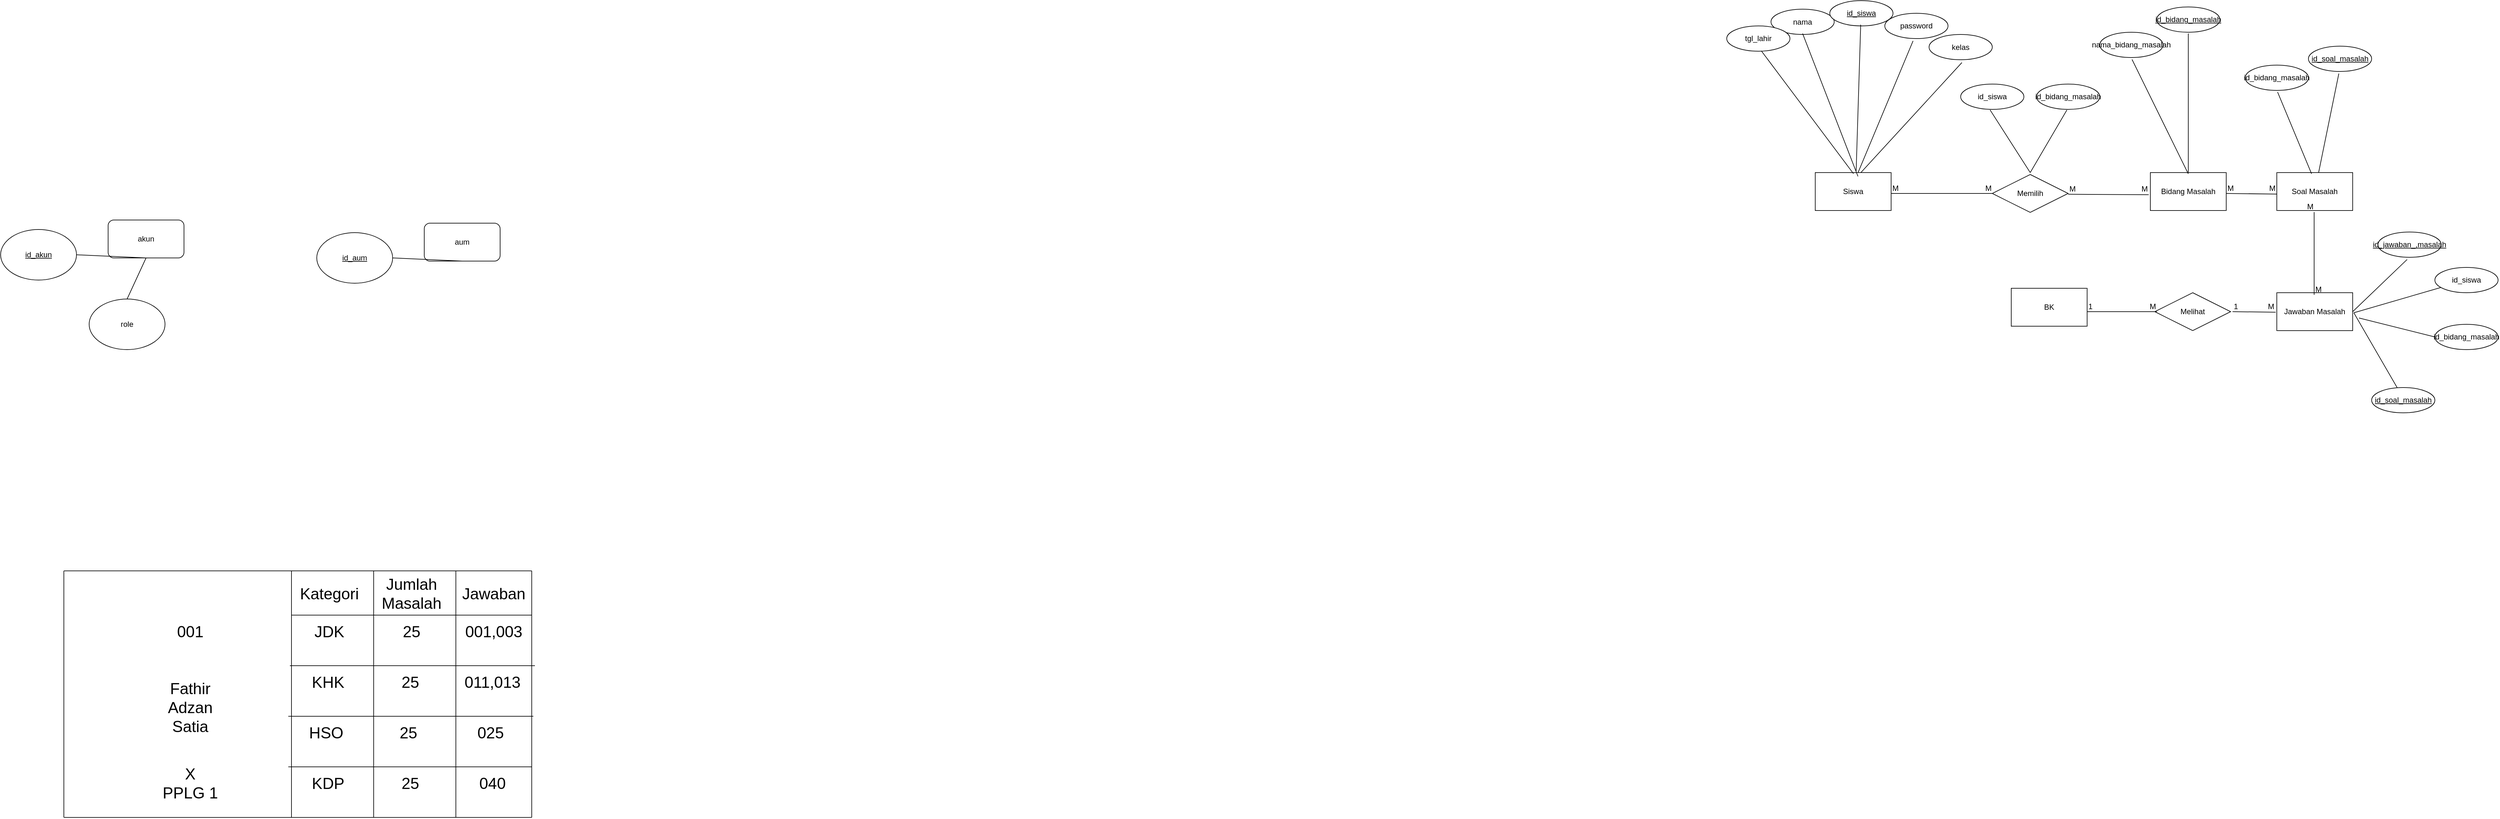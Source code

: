 <mxfile>
    <diagram id="CnBQvaOkB8mmis-8r3fq" name="Page-1">
        <mxGraphModel dx="1576" dy="487" grid="1" gridSize="10" guides="1" tooltips="1" connect="1" arrows="1" fold="1" page="1" pageScale="1" pageWidth="1100" pageHeight="850" math="0" shadow="0">
            <root>
                <mxCell id="0"/>
                <mxCell id="1" parent="0"/>
                <mxCell id="2" value="akun" style="rounded=1;whiteSpace=wrap;html=1;" parent="1" vertex="1">
                    <mxGeometry x="150" y="395" width="120" height="60" as="geometry"/>
                </mxCell>
                <mxCell id="4" value="role" style="ellipse;whiteSpace=wrap;html=1;" parent="1" vertex="1">
                    <mxGeometry x="120" y="520" width="120" height="80" as="geometry"/>
                </mxCell>
                <mxCell id="5" value="" style="endArrow=none;html=1;entryX=0.5;entryY=1;entryDx=0;entryDy=0;exitX=0.5;exitY=0;exitDx=0;exitDy=0;" parent="1" source="4" target="2" edge="1">
                    <mxGeometry width="50" height="50" relative="1" as="geometry">
                        <mxPoint x="190" y="530" as="sourcePoint"/>
                        <mxPoint x="240" y="480" as="targetPoint"/>
                    </mxGeometry>
                </mxCell>
                <mxCell id="6" value="&lt;u&gt;id_akun&lt;/u&gt;" style="ellipse;whiteSpace=wrap;html=1;" parent="1" vertex="1">
                    <mxGeometry x="-20" y="410" width="120" height="80" as="geometry"/>
                </mxCell>
                <mxCell id="7" value="" style="endArrow=none;html=1;exitX=1;exitY=0.5;exitDx=0;exitDy=0;entryX=0.5;entryY=1;entryDx=0;entryDy=0;" parent="1" source="6" target="2" edge="1">
                    <mxGeometry width="50" height="50" relative="1" as="geometry">
                        <mxPoint x="190" y="530" as="sourcePoint"/>
                        <mxPoint x="210" y="460" as="targetPoint"/>
                    </mxGeometry>
                </mxCell>
                <mxCell id="10" value="aum" style="rounded=1;whiteSpace=wrap;html=1;" parent="1" vertex="1">
                    <mxGeometry x="650" y="400" width="120" height="60" as="geometry"/>
                </mxCell>
                <mxCell id="13" value="&lt;u&gt;id_aum&lt;/u&gt;" style="ellipse;whiteSpace=wrap;html=1;" parent="1" vertex="1">
                    <mxGeometry x="480" y="415" width="120" height="80" as="geometry"/>
                </mxCell>
                <mxCell id="14" value="" style="endArrow=none;html=1;exitX=1;exitY=0.5;exitDx=0;exitDy=0;entryX=0.5;entryY=1;entryDx=0;entryDy=0;" parent="1" source="13" target="10" edge="1">
                    <mxGeometry width="50" height="50" relative="1" as="geometry">
                        <mxPoint x="690" y="535" as="sourcePoint"/>
                        <mxPoint x="710" y="465" as="targetPoint"/>
                    </mxGeometry>
                </mxCell>
                <mxCell id="16" value="Fathir Adzan Satia" style="text;html=1;align=center;verticalAlign=middle;whiteSpace=wrap;rounded=0;fontSize=25;" parent="1" vertex="1">
                    <mxGeometry x="250" y="1150" width="60" height="30" as="geometry"/>
                </mxCell>
                <mxCell id="17" value="Kategori" style="text;html=1;align=center;verticalAlign=middle;whiteSpace=wrap;rounded=0;fontSize=25;" parent="1" vertex="1">
                    <mxGeometry x="470" y="970" width="60" height="30" as="geometry"/>
                </mxCell>
                <mxCell id="19" value="Jumlah Masalah" style="text;html=1;align=center;verticalAlign=middle;whiteSpace=wrap;rounded=0;fontSize=25;" parent="1" vertex="1">
                    <mxGeometry x="600" y="970" width="60" height="30" as="geometry"/>
                </mxCell>
                <mxCell id="20" value="001" style="text;html=1;align=center;verticalAlign=middle;whiteSpace=wrap;rounded=0;fontSize=25;" parent="1" vertex="1">
                    <mxGeometry x="250" y="1030" width="60" height="30" as="geometry"/>
                </mxCell>
                <mxCell id="22" value="X PPLG 1" style="text;html=1;align=center;verticalAlign=middle;whiteSpace=wrap;rounded=0;fontSize=25;" parent="1" vertex="1">
                    <mxGeometry x="235" y="1270" width="90" height="30" as="geometry"/>
                </mxCell>
                <mxCell id="23" value="JDK" style="text;html=1;align=center;verticalAlign=middle;whiteSpace=wrap;rounded=0;fontSize=25;" parent="1" vertex="1">
                    <mxGeometry x="455" y="1030" width="90" height="30" as="geometry"/>
                </mxCell>
                <mxCell id="24" value="001,003" style="text;html=1;align=center;verticalAlign=middle;whiteSpace=wrap;rounded=0;fontSize=25;" parent="1" vertex="1">
                    <mxGeometry x="715" y="1030" width="90" height="30" as="geometry"/>
                </mxCell>
                <mxCell id="26" value="Jawaban" style="text;html=1;align=center;verticalAlign=middle;whiteSpace=wrap;rounded=0;fontSize=25;" parent="1" vertex="1">
                    <mxGeometry x="730" y="970" width="60" height="30" as="geometry"/>
                </mxCell>
                <mxCell id="27" value="25" style="text;html=1;align=center;verticalAlign=middle;whiteSpace=wrap;rounded=0;fontSize=25;" parent="1" vertex="1">
                    <mxGeometry x="585" y="1030" width="90" height="30" as="geometry"/>
                </mxCell>
                <mxCell id="28" value="" style="endArrow=none;html=1;" parent="1" edge="1">
                    <mxGeometry width="50" height="50" relative="1" as="geometry">
                        <mxPoint x="440" y="1340" as="sourcePoint"/>
                        <mxPoint x="440" y="950" as="targetPoint"/>
                    </mxGeometry>
                </mxCell>
                <mxCell id="30" value="" style="endArrow=none;html=1;" parent="1" edge="1">
                    <mxGeometry width="50" height="50" relative="1" as="geometry">
                        <mxPoint x="570" y="1340" as="sourcePoint"/>
                        <mxPoint x="570" y="950" as="targetPoint"/>
                    </mxGeometry>
                </mxCell>
                <mxCell id="31" value="" style="endArrow=none;html=1;" parent="1" edge="1">
                    <mxGeometry width="50" height="50" relative="1" as="geometry">
                        <mxPoint x="700" y="1340" as="sourcePoint"/>
                        <mxPoint x="700" y="950" as="targetPoint"/>
                    </mxGeometry>
                </mxCell>
                <mxCell id="32" value="" style="endArrow=none;html=1;" parent="1" edge="1">
                    <mxGeometry width="50" height="50" relative="1" as="geometry">
                        <mxPoint x="820" y="1340" as="sourcePoint"/>
                        <mxPoint x="820" y="950" as="targetPoint"/>
                    </mxGeometry>
                </mxCell>
                <mxCell id="36" value="" style="endArrow=none;html=1;" parent="1" edge="1">
                    <mxGeometry width="50" height="50" relative="1" as="geometry">
                        <mxPoint x="440" y="1020" as="sourcePoint"/>
                        <mxPoint x="820" y="1020" as="targetPoint"/>
                    </mxGeometry>
                </mxCell>
                <mxCell id="39" value="" style="endArrow=none;html=1;" parent="1" edge="1">
                    <mxGeometry width="50" height="50" relative="1" as="geometry">
                        <mxPoint x="440" y="950" as="sourcePoint"/>
                        <mxPoint x="820" y="950" as="targetPoint"/>
                    </mxGeometry>
                </mxCell>
                <mxCell id="64" value="" style="endArrow=none;html=1;" parent="1" edge="1">
                    <mxGeometry width="50" height="50" relative="1" as="geometry">
                        <mxPoint x="440" y="1100" as="sourcePoint"/>
                        <mxPoint x="570" y="1100" as="targetPoint"/>
                    </mxGeometry>
                </mxCell>
                <mxCell id="65" value="" style="endArrow=none;html=1;" parent="1" edge="1">
                    <mxGeometry width="50" height="50" relative="1" as="geometry">
                        <mxPoint x="570" y="1100" as="sourcePoint"/>
                        <mxPoint x="700" y="1100" as="targetPoint"/>
                    </mxGeometry>
                </mxCell>
                <mxCell id="66" value="" style="endArrow=none;html=1;" parent="1" edge="1">
                    <mxGeometry width="50" height="50" relative="1" as="geometry">
                        <mxPoint x="695" y="1100" as="sourcePoint"/>
                        <mxPoint x="825" y="1100" as="targetPoint"/>
                    </mxGeometry>
                </mxCell>
                <mxCell id="67" value="KHK" style="text;html=1;align=center;verticalAlign=middle;whiteSpace=wrap;rounded=0;fontSize=25;" parent="1" vertex="1">
                    <mxGeometry x="452.5" y="1110" width="90" height="30" as="geometry"/>
                </mxCell>
                <mxCell id="68" value="011,013" style="text;html=1;align=center;verticalAlign=middle;whiteSpace=wrap;rounded=0;fontSize=25;" parent="1" vertex="1">
                    <mxGeometry x="712.5" y="1110" width="90" height="30" as="geometry"/>
                </mxCell>
                <mxCell id="69" value="25" style="text;html=1;align=center;verticalAlign=middle;whiteSpace=wrap;rounded=0;fontSize=25;" parent="1" vertex="1">
                    <mxGeometry x="582.5" y="1110" width="90" height="30" as="geometry"/>
                </mxCell>
                <mxCell id="70" value="" style="endArrow=none;html=1;" parent="1" edge="1">
                    <mxGeometry width="50" height="50" relative="1" as="geometry">
                        <mxPoint x="437.5" y="1100" as="sourcePoint"/>
                        <mxPoint x="817.5" y="1100" as="targetPoint"/>
                    </mxGeometry>
                </mxCell>
                <mxCell id="71" value="" style="endArrow=none;html=1;" parent="1" edge="1">
                    <mxGeometry width="50" height="50" relative="1" as="geometry">
                        <mxPoint x="437.5" y="1180" as="sourcePoint"/>
                        <mxPoint x="567.5" y="1180" as="targetPoint"/>
                    </mxGeometry>
                </mxCell>
                <mxCell id="72" value="" style="endArrow=none;html=1;" parent="1" edge="1">
                    <mxGeometry width="50" height="50" relative="1" as="geometry">
                        <mxPoint x="567.5" y="1180" as="sourcePoint"/>
                        <mxPoint x="697.5" y="1180" as="targetPoint"/>
                    </mxGeometry>
                </mxCell>
                <mxCell id="73" value="" style="endArrow=none;html=1;" parent="1" edge="1">
                    <mxGeometry width="50" height="50" relative="1" as="geometry">
                        <mxPoint x="692.5" y="1180" as="sourcePoint"/>
                        <mxPoint x="822.5" y="1180" as="targetPoint"/>
                    </mxGeometry>
                </mxCell>
                <mxCell id="74" value="HSO" style="text;html=1;align=center;verticalAlign=middle;whiteSpace=wrap;rounded=0;fontSize=25;" parent="1" vertex="1">
                    <mxGeometry x="450" y="1190" width="90" height="30" as="geometry"/>
                </mxCell>
                <mxCell id="75" value="025" style="text;html=1;align=center;verticalAlign=middle;whiteSpace=wrap;rounded=0;fontSize=25;" parent="1" vertex="1">
                    <mxGeometry x="710" y="1190" width="90" height="30" as="geometry"/>
                </mxCell>
                <mxCell id="76" value="25" style="text;html=1;align=center;verticalAlign=middle;whiteSpace=wrap;rounded=0;fontSize=25;" parent="1" vertex="1">
                    <mxGeometry x="580" y="1190" width="90" height="30" as="geometry"/>
                </mxCell>
                <mxCell id="77" value="" style="endArrow=none;html=1;" parent="1" edge="1">
                    <mxGeometry width="50" height="50" relative="1" as="geometry">
                        <mxPoint x="435" y="1180" as="sourcePoint"/>
                        <mxPoint x="815" y="1180" as="targetPoint"/>
                    </mxGeometry>
                </mxCell>
                <mxCell id="78" value="" style="endArrow=none;html=1;" parent="1" edge="1">
                    <mxGeometry width="50" height="50" relative="1" as="geometry">
                        <mxPoint x="435" y="1260" as="sourcePoint"/>
                        <mxPoint x="565" y="1260" as="targetPoint"/>
                    </mxGeometry>
                </mxCell>
                <mxCell id="79" value="" style="endArrow=none;html=1;" parent="1" edge="1">
                    <mxGeometry width="50" height="50" relative="1" as="geometry">
                        <mxPoint x="565" y="1260" as="sourcePoint"/>
                        <mxPoint x="695" y="1260" as="targetPoint"/>
                    </mxGeometry>
                </mxCell>
                <mxCell id="80" value="" style="endArrow=none;html=1;" parent="1" edge="1">
                    <mxGeometry width="50" height="50" relative="1" as="geometry">
                        <mxPoint x="690" y="1260" as="sourcePoint"/>
                        <mxPoint x="820" y="1260" as="targetPoint"/>
                    </mxGeometry>
                </mxCell>
                <mxCell id="81" value="KDP" style="text;html=1;align=center;verticalAlign=middle;whiteSpace=wrap;rounded=0;fontSize=25;" parent="1" vertex="1">
                    <mxGeometry x="452.5" y="1270" width="90" height="30" as="geometry"/>
                </mxCell>
                <mxCell id="82" value="040" style="text;html=1;align=center;verticalAlign=middle;whiteSpace=wrap;rounded=0;fontSize=25;" parent="1" vertex="1">
                    <mxGeometry x="712.5" y="1270" width="90" height="30" as="geometry"/>
                </mxCell>
                <mxCell id="83" value="25" style="text;html=1;align=center;verticalAlign=middle;whiteSpace=wrap;rounded=0;fontSize=25;" parent="1" vertex="1">
                    <mxGeometry x="582.5" y="1270" width="90" height="30" as="geometry"/>
                </mxCell>
                <mxCell id="84" value="" style="endArrow=none;html=1;" parent="1" edge="1">
                    <mxGeometry width="50" height="50" relative="1" as="geometry">
                        <mxPoint x="437.5" y="1260" as="sourcePoint"/>
                        <mxPoint x="817.5" y="1260" as="targetPoint"/>
                    </mxGeometry>
                </mxCell>
                <mxCell id="85" value="" style="endArrow=none;html=1;" parent="1" edge="1">
                    <mxGeometry width="50" height="50" relative="1" as="geometry">
                        <mxPoint x="437.5" y="1340" as="sourcePoint"/>
                        <mxPoint x="820" y="1340" as="targetPoint"/>
                    </mxGeometry>
                </mxCell>
                <mxCell id="100" value="" style="endArrow=none;html=1;" parent="1" edge="1">
                    <mxGeometry width="50" height="50" relative="1" as="geometry">
                        <mxPoint x="80" y="1340" as="sourcePoint"/>
                        <mxPoint x="462.5" y="1340" as="targetPoint"/>
                    </mxGeometry>
                </mxCell>
                <mxCell id="101" value="" style="endArrow=none;html=1;" parent="1" edge="1">
                    <mxGeometry width="50" height="50" relative="1" as="geometry">
                        <mxPoint x="80" y="950" as="sourcePoint"/>
                        <mxPoint x="80" y="1340" as="targetPoint"/>
                    </mxGeometry>
                </mxCell>
                <mxCell id="102" value="" style="endArrow=none;html=1;" parent="1" edge="1">
                    <mxGeometry width="50" height="50" relative="1" as="geometry">
                        <mxPoint x="80" y="950" as="sourcePoint"/>
                        <mxPoint x="442.5" y="950" as="targetPoint"/>
                    </mxGeometry>
                </mxCell>
                <mxCell id="103" value="Siswa" style="rounded=0;whiteSpace=wrap;html=1;" vertex="1" parent="1">
                    <mxGeometry x="2850" y="320" width="120" height="60" as="geometry"/>
                </mxCell>
                <mxCell id="104" value="" style="ellipse;whiteSpace=wrap;html=1;align=center;aspect=fixed;fillColor=none;strokeColor=none;resizable=0;perimeter=centerPerimeter;rotatable=0;allowArrows=0;points=[];outlineConnect=1;" vertex="1" parent="1">
                    <mxGeometry x="3040" y="400" width="10" height="10" as="geometry"/>
                </mxCell>
                <mxCell id="105" value="nama" style="ellipse;whiteSpace=wrap;html=1;align=center;" vertex="1" parent="1">
                    <mxGeometry x="2780" y="61.5" width="100" height="40" as="geometry"/>
                </mxCell>
                <mxCell id="106" value="&lt;u&gt;id_siswa&lt;/u&gt;" style="ellipse;whiteSpace=wrap;html=1;align=center;" vertex="1" parent="1">
                    <mxGeometry x="2873" y="48" width="100" height="40" as="geometry"/>
                </mxCell>
                <mxCell id="107" value="password" style="ellipse;whiteSpace=wrap;html=1;align=center;" vertex="1" parent="1">
                    <mxGeometry x="2960" y="68" width="100" height="40" as="geometry"/>
                </mxCell>
                <mxCell id="108" value="tgl_lahir" style="ellipse;whiteSpace=wrap;html=1;align=center;" vertex="1" parent="1">
                    <mxGeometry x="2710" y="88" width="100" height="40" as="geometry"/>
                </mxCell>
                <mxCell id="109" value="kelas" style="ellipse;whiteSpace=wrap;html=1;align=center;" vertex="1" parent="1">
                    <mxGeometry x="3030" y="101.5" width="100" height="40" as="geometry"/>
                </mxCell>
                <mxCell id="110" value="" style="endArrow=none;html=1;rounded=0;entryX=0.489;entryY=0.95;entryDx=0;entryDy=0;entryPerimeter=0;exitX=0.539;exitY=-0.043;exitDx=0;exitDy=0;exitPerimeter=0;" edge="1" parent="1" source="103" target="106">
                    <mxGeometry width="50" height="50" relative="1" as="geometry">
                        <mxPoint x="2810" y="150" as="sourcePoint"/>
                        <mxPoint x="2860" y="100" as="targetPoint"/>
                    </mxGeometry>
                </mxCell>
                <mxCell id="111" value="" style="endArrow=none;html=1;rounded=0;entryX=0.447;entryY=1.093;entryDx=0;entryDy=0;entryPerimeter=0;exitX=0.563;exitY=0.005;exitDx=0;exitDy=0;exitPerimeter=0;" edge="1" parent="1" source="103" target="107">
                    <mxGeometry width="50" height="50" relative="1" as="geometry">
                        <mxPoint x="2925" y="327" as="sourcePoint"/>
                        <mxPoint x="2932" y="96" as="targetPoint"/>
                    </mxGeometry>
                </mxCell>
                <mxCell id="112" value="" style="endArrow=none;html=1;rounded=0;entryX=0.519;entryY=1.113;entryDx=0;entryDy=0;entryPerimeter=0;exitX=0.599;exitY=0.005;exitDx=0;exitDy=0;exitPerimeter=0;" edge="1" parent="1" source="103" target="109">
                    <mxGeometry width="50" height="50" relative="1" as="geometry">
                        <mxPoint x="2928" y="330" as="sourcePoint"/>
                        <mxPoint x="3015" y="122" as="targetPoint"/>
                    </mxGeometry>
                </mxCell>
                <mxCell id="113" value="" style="endArrow=none;html=1;rounded=0;entryX=0.5;entryY=0.963;entryDx=0;entryDy=0;entryPerimeter=0;exitX=0.563;exitY=0.1;exitDx=0;exitDy=0;exitPerimeter=0;" edge="1" parent="1" source="103" target="105">
                    <mxGeometry width="50" height="50" relative="1" as="geometry">
                        <mxPoint x="2910" y="310" as="sourcePoint"/>
                        <mxPoint x="3092" y="156" as="targetPoint"/>
                    </mxGeometry>
                </mxCell>
                <mxCell id="114" value="" style="endArrow=none;html=1;rounded=0;entryX=0.547;entryY=0.986;entryDx=0;entryDy=0;entryPerimeter=0;exitX=0.504;exitY=0.029;exitDx=0;exitDy=0;exitPerimeter=0;" edge="1" parent="1" source="103" target="108">
                    <mxGeometry width="50" height="50" relative="1" as="geometry">
                        <mxPoint x="2928" y="336" as="sourcePoint"/>
                        <mxPoint x="2840" y="110" as="targetPoint"/>
                    </mxGeometry>
                </mxCell>
                <mxCell id="115" value="Memilih" style="shape=rhombus;perimeter=rhombusPerimeter;whiteSpace=wrap;html=1;align=center;" vertex="1" parent="1">
                    <mxGeometry x="3130" y="323" width="120" height="60" as="geometry"/>
                </mxCell>
                <mxCell id="116" value="" style="endArrow=none;html=1;rounded=0;" edge="1" parent="1">
                    <mxGeometry relative="1" as="geometry">
                        <mxPoint x="2970" y="353" as="sourcePoint"/>
                        <mxPoint x="3130" y="353" as="targetPoint"/>
                    </mxGeometry>
                </mxCell>
                <mxCell id="117" value="M" style="resizable=0;html=1;whiteSpace=wrap;align=left;verticalAlign=bottom;" connectable="0" vertex="1" parent="116">
                    <mxGeometry x="-1" relative="1" as="geometry"/>
                </mxCell>
                <mxCell id="118" value="M" style="resizable=0;html=1;whiteSpace=wrap;align=right;verticalAlign=bottom;" connectable="0" vertex="1" parent="116">
                    <mxGeometry x="1" relative="1" as="geometry"/>
                </mxCell>
                <mxCell id="119" value="id_siswa" style="ellipse;whiteSpace=wrap;html=1;align=center;" vertex="1" parent="1">
                    <mxGeometry x="3080" y="180" width="100" height="40" as="geometry"/>
                </mxCell>
                <mxCell id="120" value="" style="endArrow=none;html=1;rounded=0;entryX=0.465;entryY=1.021;entryDx=0;entryDy=0;entryPerimeter=0;" edge="1" parent="1" target="119">
                    <mxGeometry width="50" height="50" relative="1" as="geometry">
                        <mxPoint x="3190" y="320" as="sourcePoint"/>
                        <mxPoint x="2932" y="96" as="targetPoint"/>
                    </mxGeometry>
                </mxCell>
                <mxCell id="121" value="Bidang Masalah" style="rounded=0;whiteSpace=wrap;html=1;" vertex="1" parent="1">
                    <mxGeometry x="3380" y="320" width="120" height="60" as="geometry"/>
                </mxCell>
                <mxCell id="122" value="" style="endArrow=none;html=1;rounded=0;entryX=-0.022;entryY=0.583;entryDx=0;entryDy=0;entryPerimeter=0;" edge="1" parent="1" target="121">
                    <mxGeometry relative="1" as="geometry">
                        <mxPoint x="3250" y="354.29" as="sourcePoint"/>
                        <mxPoint x="3390" y="351.71" as="targetPoint"/>
                    </mxGeometry>
                </mxCell>
                <mxCell id="123" value="M" style="resizable=0;html=1;whiteSpace=wrap;align=left;verticalAlign=bottom;" connectable="0" vertex="1" parent="122">
                    <mxGeometry x="-1" relative="1" as="geometry"/>
                </mxCell>
                <mxCell id="124" value="M" style="resizable=0;html=1;whiteSpace=wrap;align=right;verticalAlign=bottom;" connectable="0" vertex="1" parent="122">
                    <mxGeometry x="1" relative="1" as="geometry"/>
                </mxCell>
                <mxCell id="125" value="&lt;u&gt;id_bidang_masalah&lt;/u&gt;" style="ellipse;whiteSpace=wrap;html=1;align=center;" vertex="1" parent="1">
                    <mxGeometry x="3390" y="58" width="100" height="40" as="geometry"/>
                </mxCell>
                <mxCell id="126" value="nama_bidang_masalah" style="ellipse;whiteSpace=wrap;html=1;align=center;" vertex="1" parent="1">
                    <mxGeometry x="3300" y="98" width="100" height="40" as="geometry"/>
                </mxCell>
                <mxCell id="127" value="" style="endArrow=none;html=1;rounded=0;" edge="1" parent="1" source="121">
                    <mxGeometry width="50" height="50" relative="1" as="geometry">
                        <mxPoint x="2932" y="330" as="sourcePoint"/>
                        <mxPoint x="3440" y="100" as="targetPoint"/>
                    </mxGeometry>
                </mxCell>
                <mxCell id="128" value="" style="endArrow=none;html=1;rounded=0;entryX=0.51;entryY=1.075;entryDx=0;entryDy=0;entryPerimeter=0;exitX=0.5;exitY=0.033;exitDx=0;exitDy=0;exitPerimeter=0;" edge="1" parent="1" source="121" target="126">
                    <mxGeometry width="50" height="50" relative="1" as="geometry">
                        <mxPoint x="3450" y="330" as="sourcePoint"/>
                        <mxPoint x="3450" y="110" as="targetPoint"/>
                    </mxGeometry>
                </mxCell>
                <mxCell id="129" value="id_bidang_masalah" style="ellipse;whiteSpace=wrap;html=1;align=center;" vertex="1" parent="1">
                    <mxGeometry x="3200" y="180" width="100" height="40" as="geometry"/>
                </mxCell>
                <mxCell id="130" value="" style="endArrow=none;html=1;rounded=0;entryX=0.48;entryY=1.025;entryDx=0;entryDy=0;entryPerimeter=0;" edge="1" parent="1" target="129">
                    <mxGeometry width="50" height="50" relative="1" as="geometry">
                        <mxPoint x="3190" y="320" as="sourcePoint"/>
                        <mxPoint x="3137" y="231" as="targetPoint"/>
                    </mxGeometry>
                </mxCell>
                <mxCell id="131" value="Soal Masalah" style="rounded=0;whiteSpace=wrap;html=1;" vertex="1" parent="1">
                    <mxGeometry x="3580" y="320" width="120" height="60" as="geometry"/>
                </mxCell>
                <mxCell id="132" value="id_bidang_masalah" style="ellipse;whiteSpace=wrap;html=1;align=center;" vertex="1" parent="1">
                    <mxGeometry x="3530" y="150" width="100" height="40" as="geometry"/>
                </mxCell>
                <mxCell id="133" value="&lt;u&gt;id_soal_masalah&lt;/u&gt;" style="ellipse;whiteSpace=wrap;html=1;align=center;" vertex="1" parent="1">
                    <mxGeometry x="3630" y="120" width="100" height="40" as="geometry"/>
                </mxCell>
                <mxCell id="134" value="" style="endArrow=none;html=1;rounded=0;entryX=0.481;entryY=1.085;entryDx=0;entryDy=0;entryPerimeter=0;" edge="1" parent="1" source="131" target="133">
                    <mxGeometry width="50" height="50" relative="1" as="geometry">
                        <mxPoint x="3450" y="330" as="sourcePoint"/>
                        <mxPoint x="3450" y="110" as="targetPoint"/>
                    </mxGeometry>
                </mxCell>
                <mxCell id="135" value="" style="endArrow=none;html=1;rounded=0;entryX=0.512;entryY=1.065;entryDx=0;entryDy=0;entryPerimeter=0;exitX=0.458;exitY=0.031;exitDx=0;exitDy=0;exitPerimeter=0;" edge="1" parent="1" source="131" target="132">
                    <mxGeometry width="50" height="50" relative="1" as="geometry">
                        <mxPoint x="3656" y="330" as="sourcePoint"/>
                        <mxPoint x="3688" y="173" as="targetPoint"/>
                    </mxGeometry>
                </mxCell>
                <mxCell id="136" value="Jawaban Masalah" style="rounded=0;whiteSpace=wrap;html=1;" vertex="1" parent="1">
                    <mxGeometry x="3580" y="510" width="120" height="60" as="geometry"/>
                </mxCell>
                <mxCell id="137" value="&lt;u&gt;id_jawaban_,masalah&lt;/u&gt;" style="ellipse;whiteSpace=wrap;html=1;align=center;" vertex="1" parent="1">
                    <mxGeometry x="3740" y="414" width="100" height="40" as="geometry"/>
                </mxCell>
                <mxCell id="138" value="id_siswa" style="ellipse;whiteSpace=wrap;html=1;align=center;" vertex="1" parent="1">
                    <mxGeometry x="3830" y="470" width="100" height="40" as="geometry"/>
                </mxCell>
                <mxCell id="139" value="id_bidang_masalah" style="ellipse;whiteSpace=wrap;html=1;align=center;" vertex="1" parent="1">
                    <mxGeometry x="3830" y="560" width="100" height="40" as="geometry"/>
                </mxCell>
                <mxCell id="140" value="&lt;u&gt;id_soal_masalah&lt;/u&gt;" style="ellipse;whiteSpace=wrap;html=1;align=center;" vertex="1" parent="1">
                    <mxGeometry x="3730" y="660" width="100" height="40" as="geometry"/>
                </mxCell>
                <mxCell id="141" value="" style="endArrow=none;html=1;rounded=0;exitX=1.015;exitY=0.529;exitDx=0;exitDy=0;exitPerimeter=0;" edge="1" parent="1" source="136" target="138">
                    <mxGeometry width="50" height="50" relative="1" as="geometry">
                        <mxPoint x="3650" y="520" as="sourcePoint"/>
                        <mxPoint x="3650" y="390" as="targetPoint"/>
                    </mxGeometry>
                </mxCell>
                <mxCell id="142" value="" style="endArrow=none;html=1;rounded=0;entryX=0.461;entryY=1.086;entryDx=0;entryDy=0;entryPerimeter=0;" edge="1" parent="1" target="137">
                    <mxGeometry width="50" height="50" relative="1" as="geometry">
                        <mxPoint x="3700" y="540" as="sourcePoint"/>
                        <mxPoint x="3850" y="512" as="targetPoint"/>
                    </mxGeometry>
                </mxCell>
                <mxCell id="143" value="" style="endArrow=none;html=1;rounded=0;entryX=0;entryY=0.5;entryDx=0;entryDy=0;entryPerimeter=0;" edge="1" parent="1" target="139">
                    <mxGeometry width="50" height="50" relative="1" as="geometry">
                        <mxPoint x="3710" y="550" as="sourcePoint"/>
                        <mxPoint x="3796" y="467" as="targetPoint"/>
                    </mxGeometry>
                </mxCell>
                <mxCell id="144" value="" style="endArrow=none;html=1;rounded=0;entryX=0.404;entryY=0.007;entryDx=0;entryDy=0;entryPerimeter=0;exitX=1.015;exitY=0.529;exitDx=0;exitDy=0;exitPerimeter=0;" edge="1" parent="1" source="136" target="140">
                    <mxGeometry width="50" height="50" relative="1" as="geometry">
                        <mxPoint x="3720" y="560" as="sourcePoint"/>
                        <mxPoint x="3840" y="590" as="targetPoint"/>
                    </mxGeometry>
                </mxCell>
                <mxCell id="145" value="BK" style="rounded=0;whiteSpace=wrap;html=1;" vertex="1" parent="1">
                    <mxGeometry x="3160" y="503" width="120" height="60" as="geometry"/>
                </mxCell>
                <mxCell id="146" value="Melihat" style="shape=rhombus;perimeter=rhombusPerimeter;whiteSpace=wrap;html=1;align=center;" vertex="1" parent="1">
                    <mxGeometry x="3387" y="510" width="120" height="60" as="geometry"/>
                </mxCell>
                <mxCell id="147" value="" style="endArrow=none;html=1;rounded=0;entryX=0.025;entryY=0.5;entryDx=0;entryDy=0;entryPerimeter=0;" edge="1" parent="1" target="146">
                    <mxGeometry relative="1" as="geometry">
                        <mxPoint x="3280" y="540" as="sourcePoint"/>
                        <mxPoint x="3380" y="540" as="targetPoint"/>
                    </mxGeometry>
                </mxCell>
                <mxCell id="148" value="1" style="resizable=0;html=1;whiteSpace=wrap;align=left;verticalAlign=bottom;" connectable="0" vertex="1" parent="147">
                    <mxGeometry x="-1" relative="1" as="geometry"/>
                </mxCell>
                <mxCell id="149" value="M" style="resizable=0;html=1;whiteSpace=wrap;align=right;verticalAlign=bottom;" connectable="0" vertex="1" parent="147">
                    <mxGeometry x="1" relative="1" as="geometry"/>
                </mxCell>
                <mxCell id="150" value="" style="endArrow=none;html=1;rounded=0;" edge="1" parent="1">
                    <mxGeometry relative="1" as="geometry">
                        <mxPoint x="3500" y="353.0" as="sourcePoint"/>
                        <mxPoint x="3580" y="354" as="targetPoint"/>
                    </mxGeometry>
                </mxCell>
                <mxCell id="151" value="M" style="resizable=0;html=1;whiteSpace=wrap;align=left;verticalAlign=bottom;" connectable="0" vertex="1" parent="150">
                    <mxGeometry x="-1" relative="1" as="geometry"/>
                </mxCell>
                <mxCell id="152" value="M" style="resizable=0;html=1;whiteSpace=wrap;align=right;verticalAlign=bottom;" connectable="0" vertex="1" parent="150">
                    <mxGeometry x="1" relative="1" as="geometry"/>
                </mxCell>
                <mxCell id="153" value="" style="endArrow=none;html=1;rounded=0;entryX=0.492;entryY=1.042;entryDx=0;entryDy=0;entryPerimeter=0;exitX=0.492;exitY=0.056;exitDx=0;exitDy=0;exitPerimeter=0;" edge="1" parent="1" source="136" target="131">
                    <mxGeometry relative="1" as="geometry">
                        <mxPoint x="3530" y="430.0" as="sourcePoint"/>
                        <mxPoint x="3610" y="431" as="targetPoint"/>
                    </mxGeometry>
                </mxCell>
                <mxCell id="154" value="M" style="resizable=0;html=1;whiteSpace=wrap;align=left;verticalAlign=bottom;" connectable="0" vertex="1" parent="153">
                    <mxGeometry x="-1" relative="1" as="geometry"/>
                </mxCell>
                <mxCell id="155" value="M" style="resizable=0;html=1;whiteSpace=wrap;align=right;verticalAlign=bottom;" connectable="0" vertex="1" parent="153">
                    <mxGeometry x="1" relative="1" as="geometry"/>
                </mxCell>
                <mxCell id="156" value="" style="endArrow=none;html=1;rounded=0;entryX=-0.015;entryY=0.514;entryDx=0;entryDy=0;entryPerimeter=0;" edge="1" parent="1" target="136">
                    <mxGeometry relative="1" as="geometry">
                        <mxPoint x="3510" y="540" as="sourcePoint"/>
                        <mxPoint x="3570" y="540" as="targetPoint"/>
                    </mxGeometry>
                </mxCell>
                <mxCell id="157" value="1" style="resizable=0;html=1;whiteSpace=wrap;align=left;verticalAlign=bottom;" connectable="0" vertex="1" parent="156">
                    <mxGeometry x="-1" relative="1" as="geometry"/>
                </mxCell>
                <mxCell id="158" value="M" style="resizable=0;html=1;whiteSpace=wrap;align=right;verticalAlign=bottom;" connectable="0" vertex="1" parent="156">
                    <mxGeometry x="1" relative="1" as="geometry"/>
                </mxCell>
            </root>
        </mxGraphModel>
    </diagram>
</mxfile>